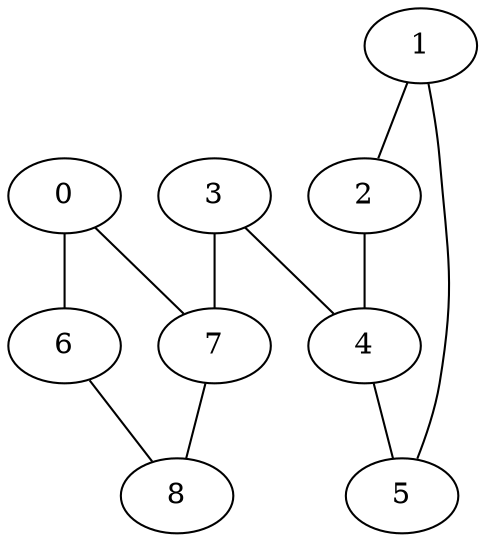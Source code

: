 graph "sampletest150-mod3_image2.bmp" {
	0	 [type=corner,
		x=19,
		y=421];
	6	 [type=corner,
		x=19,
		y=489];
	0 -- 6	 [angle0="-1.57",
		frequency=1,
		type0=line];
	7	 [type=intersection,
		x=55,
		y=422];
	0 -- 7	 [angle0=".03",
		frequency=1,
		type0=line];
	1	 [type=corner,
		x=502,
		y=494];
	2	 [type=corner,
		x=460,
		y=489];
	1 -- 2	 [angle0=".12",
		frequency=1,
		type0=line];
	5	 [type=corner,
		x=498,
		y=427];
	1 -- 5	 [angle0="1.51",
		frequency=1,
		type0=line];
	4	 [type=intersection,
		x=466,
		y=418];
	2 -- 4	 [angle0="-1.49",
		frequency=1,
		type0=line];
	3	 [type=corner,
		x=456,
		y=27];
	3 -- 4	 [angle0="1.55",
		frequency=1,
		type0=line];
	3 -- 7	 [angle0="788.82",
		frequency=1,
		type0=arc];
	4 -- 5	 [angle0=".27",
		frequency=1,
		type0=line];
	8	 [type=corner,
		x=56,
		y=492];
	6 -- 8	 [angle0=".08",
		frequency=1,
		type0=line];
	7 -- 8	 [angle0="1.56",
		frequency=1,
		type0=line];
}
